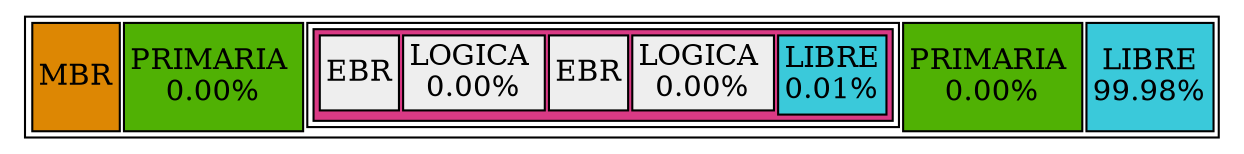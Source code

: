 digraph G {
parent [
shape=plaintext
label=<
<table border='1' cellborder='1'>
<tr>
<td rowspan="2" bgcolor ="#dd8703" >MBR</td>
<td rowspan="2" bgcolor ="#50b104" >PRIMARIA <br/>0.00%</td>
<td>
<table border = "1" cellborder="1" bgcolor="#da3a85">
<tr>
<td bgcolor="#eeeeee">EBR</td>
<td bgcolor="#eeeeee">LOGICA <br/>0.00%</td>
<td bgcolor="#eeeeee">EBR</td>
<td bgcolor="#eeeeee">LOGICA <br/>0.00%</td>
<td rowspan="2" bgcolor = "#3ac9da">LIBRE<br/>
0.01%</td>
</tr>
</table>
</td>
<td rowspan="2" bgcolor ="#50b104" >PRIMARIA <br/>0.00%</td>
<td rowspan="2" bgcolor = "#3ac9da">LIBRE<br/>
99.98%</td>
</tr>
</table>
>];
}
